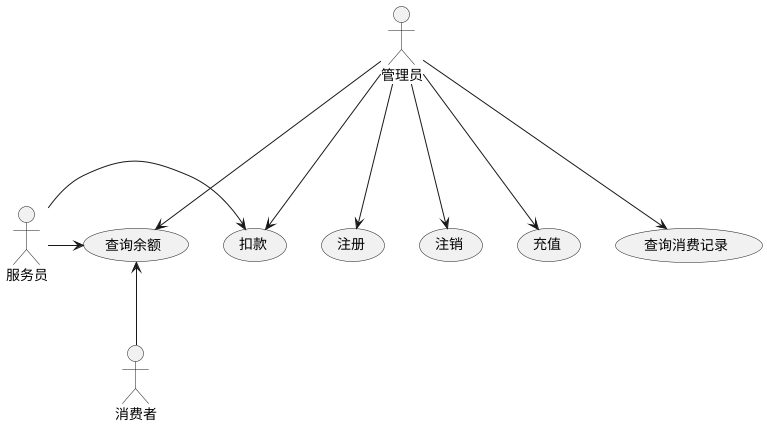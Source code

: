 @startuml

管理员 ---> (注册)
管理员 ---> (注销)
管理员 ---> (充值)
管理员 ---> (扣款)
管理员 ---> (查询余额)
管理员 ---> (查询消费记录)

(查询余额) <-- 消费者

服务员 -> (查询余额)
服务员 -> (扣款)

@enduml